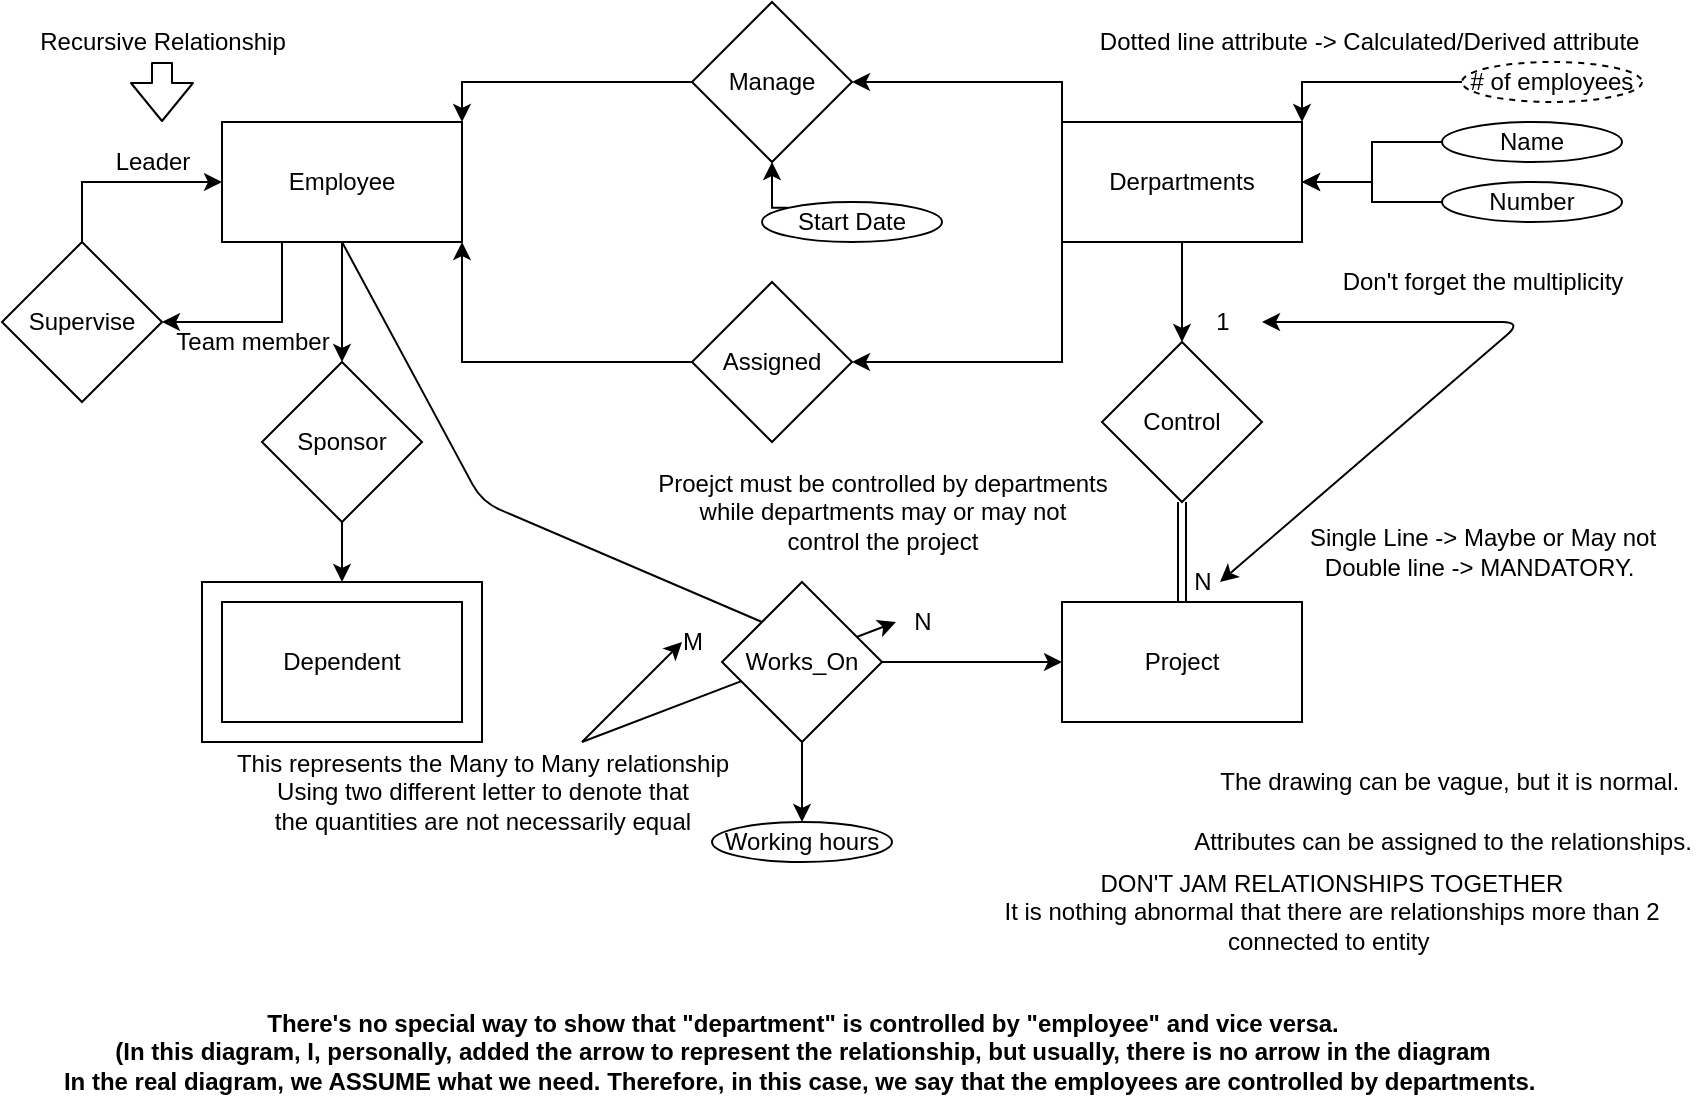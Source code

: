 <mxfile version="15.2.7" type="github">
  <diagram id="-j4W8ajl_okpw4RgpCke" name="Page-1">
    <mxGraphModel dx="946" dy="589" grid="1" gridSize="10" guides="1" tooltips="1" connect="1" arrows="1" fold="1" page="1" pageScale="1" pageWidth="850" pageHeight="1100" math="0" shadow="0">
      <root>
        <mxCell id="0" />
        <mxCell id="1" parent="0" />
        <mxCell id="bjb8TFt1GVLLZXTYinY1-65" value="" style="rounded=0;whiteSpace=wrap;html=1;strokeColor=default;" vertex="1" parent="1">
          <mxGeometry x="100" y="290" width="140" height="80" as="geometry" />
        </mxCell>
        <mxCell id="bjb8TFt1GVLLZXTYinY1-58" value="" style="endArrow=classic;html=1;entryX=-0.15;entryY=0.5;entryDx=0;entryDy=0;entryPerimeter=0;" edge="1" parent="1" target="bjb8TFt1GVLLZXTYinY1-55">
          <mxGeometry width="50" height="50" relative="1" as="geometry">
            <mxPoint x="290" y="370" as="sourcePoint" />
            <mxPoint x="430" y="310" as="targetPoint" />
          </mxGeometry>
        </mxCell>
        <mxCell id="bjb8TFt1GVLLZXTYinY1-34" style="edgeStyle=orthogonalEdgeStyle;rounded=0;orthogonalLoop=1;jettySize=auto;html=1;exitX=0.25;exitY=1;exitDx=0;exitDy=0;entryX=1;entryY=0.5;entryDx=0;entryDy=0;" edge="1" parent="1" source="bjb8TFt1GVLLZXTYinY1-1" target="bjb8TFt1GVLLZXTYinY1-32">
          <mxGeometry relative="1" as="geometry" />
        </mxCell>
        <mxCell id="bjb8TFt1GVLLZXTYinY1-43" style="edgeStyle=orthogonalEdgeStyle;rounded=0;orthogonalLoop=1;jettySize=auto;html=1;exitX=0.5;exitY=1;exitDx=0;exitDy=0;" edge="1" parent="1" source="bjb8TFt1GVLLZXTYinY1-1" target="bjb8TFt1GVLLZXTYinY1-42">
          <mxGeometry relative="1" as="geometry" />
        </mxCell>
        <mxCell id="bjb8TFt1GVLLZXTYinY1-1" value="Employee" style="rounded=0;whiteSpace=wrap;html=1;" vertex="1" parent="1">
          <mxGeometry x="110" y="60" width="120" height="60" as="geometry" />
        </mxCell>
        <mxCell id="bjb8TFt1GVLLZXTYinY1-7" style="edgeStyle=orthogonalEdgeStyle;rounded=0;orthogonalLoop=1;jettySize=auto;html=1;exitX=0;exitY=0;exitDx=0;exitDy=0;entryX=1;entryY=0.5;entryDx=0;entryDy=0;" edge="1" parent="1" source="bjb8TFt1GVLLZXTYinY1-2" target="bjb8TFt1GVLLZXTYinY1-5">
          <mxGeometry relative="1" as="geometry" />
        </mxCell>
        <mxCell id="bjb8TFt1GVLLZXTYinY1-15" style="edgeStyle=orthogonalEdgeStyle;rounded=0;orthogonalLoop=1;jettySize=auto;html=1;exitX=0.5;exitY=1;exitDx=0;exitDy=0;entryX=0.5;entryY=0;entryDx=0;entryDy=0;" edge="1" parent="1" source="bjb8TFt1GVLLZXTYinY1-2" target="bjb8TFt1GVLLZXTYinY1-14">
          <mxGeometry relative="1" as="geometry" />
        </mxCell>
        <mxCell id="bjb8TFt1GVLLZXTYinY1-19" style="edgeStyle=orthogonalEdgeStyle;rounded=0;orthogonalLoop=1;jettySize=auto;html=1;exitX=0;exitY=1;exitDx=0;exitDy=0;entryX=1;entryY=0.5;entryDx=0;entryDy=0;" edge="1" parent="1" source="bjb8TFt1GVLLZXTYinY1-2" target="bjb8TFt1GVLLZXTYinY1-18">
          <mxGeometry relative="1" as="geometry" />
        </mxCell>
        <mxCell id="bjb8TFt1GVLLZXTYinY1-2" value="Derpartments" style="rounded=0;whiteSpace=wrap;html=1;" vertex="1" parent="1">
          <mxGeometry x="530" y="60" width="120" height="60" as="geometry" />
        </mxCell>
        <mxCell id="bjb8TFt1GVLLZXTYinY1-3" value="Dependent" style="rounded=0;whiteSpace=wrap;html=1;strokeColor=default;" vertex="1" parent="1">
          <mxGeometry x="110" y="300" width="120" height="60" as="geometry" />
        </mxCell>
        <mxCell id="bjb8TFt1GVLLZXTYinY1-4" value="Project" style="rounded=0;whiteSpace=wrap;html=1;" vertex="1" parent="1">
          <mxGeometry x="530" y="300" width="120" height="60" as="geometry" />
        </mxCell>
        <mxCell id="bjb8TFt1GVLLZXTYinY1-17" style="edgeStyle=orthogonalEdgeStyle;rounded=0;orthogonalLoop=1;jettySize=auto;html=1;exitX=0;exitY=0.5;exitDx=0;exitDy=0;entryX=1;entryY=0;entryDx=0;entryDy=0;" edge="1" parent="1" source="bjb8TFt1GVLLZXTYinY1-5" target="bjb8TFt1GVLLZXTYinY1-1">
          <mxGeometry relative="1" as="geometry" />
        </mxCell>
        <mxCell id="bjb8TFt1GVLLZXTYinY1-5" value="Manage" style="rhombus;whiteSpace=wrap;html=1;" vertex="1" parent="1">
          <mxGeometry x="345" width="80" height="80" as="geometry" />
        </mxCell>
        <mxCell id="bjb8TFt1GVLLZXTYinY1-9" style="edgeStyle=orthogonalEdgeStyle;rounded=0;orthogonalLoop=1;jettySize=auto;html=1;exitX=0;exitY=0;exitDx=0;exitDy=0;entryX=0.5;entryY=1;entryDx=0;entryDy=0;" edge="1" parent="1" source="bjb8TFt1GVLLZXTYinY1-8" target="bjb8TFt1GVLLZXTYinY1-5">
          <mxGeometry relative="1" as="geometry" />
        </mxCell>
        <mxCell id="bjb8TFt1GVLLZXTYinY1-8" value="Start Date" style="ellipse;whiteSpace=wrap;html=1;" vertex="1" parent="1">
          <mxGeometry x="380" y="100" width="90" height="20" as="geometry" />
        </mxCell>
        <mxCell id="bjb8TFt1GVLLZXTYinY1-12" style="edgeStyle=orthogonalEdgeStyle;rounded=0;orthogonalLoop=1;jettySize=auto;html=1;exitX=0;exitY=0.5;exitDx=0;exitDy=0;entryX=1;entryY=0.5;entryDx=0;entryDy=0;" edge="1" parent="1" source="bjb8TFt1GVLLZXTYinY1-10" target="bjb8TFt1GVLLZXTYinY1-2">
          <mxGeometry relative="1" as="geometry" />
        </mxCell>
        <mxCell id="bjb8TFt1GVLLZXTYinY1-10" value="Name" style="ellipse;whiteSpace=wrap;html=1;" vertex="1" parent="1">
          <mxGeometry x="720" y="60" width="90" height="20" as="geometry" />
        </mxCell>
        <mxCell id="bjb8TFt1GVLLZXTYinY1-13" style="edgeStyle=orthogonalEdgeStyle;rounded=0;orthogonalLoop=1;jettySize=auto;html=1;exitX=0;exitY=0.5;exitDx=0;exitDy=0;" edge="1" parent="1" source="bjb8TFt1GVLLZXTYinY1-11" target="bjb8TFt1GVLLZXTYinY1-2">
          <mxGeometry relative="1" as="geometry" />
        </mxCell>
        <mxCell id="bjb8TFt1GVLLZXTYinY1-11" value="Number" style="ellipse;whiteSpace=wrap;html=1;" vertex="1" parent="1">
          <mxGeometry x="720" y="90" width="90" height="20" as="geometry" />
        </mxCell>
        <mxCell id="bjb8TFt1GVLLZXTYinY1-16" style="edgeStyle=orthogonalEdgeStyle;rounded=0;orthogonalLoop=1;jettySize=auto;html=1;exitX=0.5;exitY=1;exitDx=0;exitDy=0;entryX=0.5;entryY=0;entryDx=0;entryDy=0;shape=link;" edge="1" parent="1" source="bjb8TFt1GVLLZXTYinY1-14" target="bjb8TFt1GVLLZXTYinY1-4">
          <mxGeometry relative="1" as="geometry" />
        </mxCell>
        <mxCell id="bjb8TFt1GVLLZXTYinY1-14" value="Control" style="rhombus;whiteSpace=wrap;html=1;" vertex="1" parent="1">
          <mxGeometry x="550" y="170" width="80" height="80" as="geometry" />
        </mxCell>
        <mxCell id="bjb8TFt1GVLLZXTYinY1-20" style="edgeStyle=orthogonalEdgeStyle;rounded=0;orthogonalLoop=1;jettySize=auto;html=1;exitX=0;exitY=0.5;exitDx=0;exitDy=0;entryX=1;entryY=1;entryDx=0;entryDy=0;" edge="1" parent="1" source="bjb8TFt1GVLLZXTYinY1-18" target="bjb8TFt1GVLLZXTYinY1-1">
          <mxGeometry relative="1" as="geometry" />
        </mxCell>
        <mxCell id="bjb8TFt1GVLLZXTYinY1-18" value="Assigned" style="rhombus;whiteSpace=wrap;html=1;" vertex="1" parent="1">
          <mxGeometry x="345" y="140" width="80" height="80" as="geometry" />
        </mxCell>
        <mxCell id="bjb8TFt1GVLLZXTYinY1-21" value="DON&#39;T JAM RELATIONSHIPS TOGETHER&lt;br&gt;It is nothing abnormal that there are relationships more than 2&lt;br&gt;connected to entity&amp;nbsp;" style="text;html=1;strokeColor=none;fillColor=none;align=center;verticalAlign=middle;whiteSpace=wrap;rounded=0;" vertex="1" parent="1">
          <mxGeometry x="480" y="440" width="370" height="30" as="geometry" />
        </mxCell>
        <mxCell id="bjb8TFt1GVLLZXTYinY1-22" value="The drawing can be vague, but it is normal.&amp;nbsp;" style="text;html=1;align=center;verticalAlign=middle;resizable=0;points=[];autosize=1;strokeColor=none;fillColor=none;" vertex="1" parent="1">
          <mxGeometry x="600" y="380" width="250" height="20" as="geometry" />
        </mxCell>
        <mxCell id="bjb8TFt1GVLLZXTYinY1-24" style="edgeStyle=orthogonalEdgeStyle;rounded=0;orthogonalLoop=1;jettySize=auto;html=1;exitX=1;exitY=0.5;exitDx=0;exitDy=0;entryX=0;entryY=0.5;entryDx=0;entryDy=0;" edge="1" parent="1" source="bjb8TFt1GVLLZXTYinY1-23" target="bjb8TFt1GVLLZXTYinY1-4">
          <mxGeometry relative="1" as="geometry" />
        </mxCell>
        <mxCell id="bjb8TFt1GVLLZXTYinY1-30" style="edgeStyle=orthogonalEdgeStyle;rounded=0;orthogonalLoop=1;jettySize=auto;html=1;exitX=0.5;exitY=1;exitDx=0;exitDy=0;entryX=0.5;entryY=0;entryDx=0;entryDy=0;" edge="1" parent="1" source="bjb8TFt1GVLLZXTYinY1-23" target="bjb8TFt1GVLLZXTYinY1-29">
          <mxGeometry relative="1" as="geometry" />
        </mxCell>
        <mxCell id="bjb8TFt1GVLLZXTYinY1-23" value="Works_On" style="rhombus;whiteSpace=wrap;html=1;" vertex="1" parent="1">
          <mxGeometry x="360" y="290" width="80" height="80" as="geometry" />
        </mxCell>
        <mxCell id="bjb8TFt1GVLLZXTYinY1-28" value="" style="endArrow=none;html=1;entryX=0.5;entryY=1;entryDx=0;entryDy=0;exitX=0;exitY=0;exitDx=0;exitDy=0;" edge="1" parent="1" source="bjb8TFt1GVLLZXTYinY1-23" target="bjb8TFt1GVLLZXTYinY1-1">
          <mxGeometry width="50" height="50" relative="1" as="geometry">
            <mxPoint x="400" y="290" as="sourcePoint" />
            <mxPoint x="450" y="240" as="targetPoint" />
            <Array as="points">
              <mxPoint x="240" y="250" />
            </Array>
          </mxGeometry>
        </mxCell>
        <mxCell id="bjb8TFt1GVLLZXTYinY1-29" value="Working hours" style="ellipse;whiteSpace=wrap;html=1;" vertex="1" parent="1">
          <mxGeometry x="355" y="410" width="90" height="20" as="geometry" />
        </mxCell>
        <mxCell id="bjb8TFt1GVLLZXTYinY1-31" value="Attributes can be assigned to the relationships.&lt;br&gt;" style="text;html=1;align=center;verticalAlign=middle;resizable=0;points=[];autosize=1;strokeColor=none;fillColor=none;" vertex="1" parent="1">
          <mxGeometry x="590" y="410" width="260" height="20" as="geometry" />
        </mxCell>
        <mxCell id="bjb8TFt1GVLLZXTYinY1-33" style="edgeStyle=orthogonalEdgeStyle;rounded=0;orthogonalLoop=1;jettySize=auto;html=1;exitX=0.5;exitY=0;exitDx=0;exitDy=0;" edge="1" parent="1" source="bjb8TFt1GVLLZXTYinY1-32" target="bjb8TFt1GVLLZXTYinY1-1">
          <mxGeometry relative="1" as="geometry" />
        </mxCell>
        <mxCell id="bjb8TFt1GVLLZXTYinY1-32" value="Supervise" style="rhombus;whiteSpace=wrap;html=1;" vertex="1" parent="1">
          <mxGeometry y="120" width="80" height="80" as="geometry" />
        </mxCell>
        <mxCell id="bjb8TFt1GVLLZXTYinY1-35" value="Recursive Relationship" style="text;html=1;align=center;verticalAlign=middle;resizable=0;points=[];autosize=1;strokeColor=none;fillColor=none;" vertex="1" parent="1">
          <mxGeometry x="10" y="10" width="140" height="20" as="geometry" />
        </mxCell>
        <mxCell id="bjb8TFt1GVLLZXTYinY1-37" value="" style="shape=flexArrow;endArrow=classic;html=1;" edge="1" parent="1" source="bjb8TFt1GVLLZXTYinY1-35">
          <mxGeometry width="50" height="50" relative="1" as="geometry">
            <mxPoint x="60" y="70" as="sourcePoint" />
            <mxPoint x="80" y="60" as="targetPoint" />
          </mxGeometry>
        </mxCell>
        <mxCell id="bjb8TFt1GVLLZXTYinY1-38" value="Team member" style="text;html=1;align=center;verticalAlign=middle;resizable=0;points=[];autosize=1;strokeColor=none;fillColor=none;" vertex="1" parent="1">
          <mxGeometry x="80" y="160" width="90" height="20" as="geometry" />
        </mxCell>
        <mxCell id="bjb8TFt1GVLLZXTYinY1-39" value="Leader" style="text;html=1;align=center;verticalAlign=middle;resizable=0;points=[];autosize=1;strokeColor=none;fillColor=none;" vertex="1" parent="1">
          <mxGeometry x="50" y="70" width="50" height="20" as="geometry" />
        </mxCell>
        <mxCell id="bjb8TFt1GVLLZXTYinY1-41" value="&lt;b&gt;There&#39;s no special way to show that &quot;department&quot; is controlled by &quot;employee&quot; and vice versa.&lt;br&gt;(In this diagram, I, personally, added the arrow to represent the relationship, but usually, there is no arrow in the diagram&lt;br&gt;In the real diagram, we ASSUME what we need. Therefore, in this case, we say that the employees are controlled by departments.&amp;nbsp;&lt;br&gt;&lt;/b&gt;" style="text;html=1;align=center;verticalAlign=middle;resizable=0;points=[];autosize=1;strokeColor=none;fillColor=none;" vertex="1" parent="1">
          <mxGeometry x="25" y="500" width="750" height="50" as="geometry" />
        </mxCell>
        <mxCell id="bjb8TFt1GVLLZXTYinY1-66" style="edgeStyle=orthogonalEdgeStyle;rounded=0;orthogonalLoop=1;jettySize=auto;html=1;exitX=0.5;exitY=1;exitDx=0;exitDy=0;entryX=0.5;entryY=0;entryDx=0;entryDy=0;" edge="1" parent="1" source="bjb8TFt1GVLLZXTYinY1-42" target="bjb8TFt1GVLLZXTYinY1-65">
          <mxGeometry relative="1" as="geometry" />
        </mxCell>
        <mxCell id="bjb8TFt1GVLLZXTYinY1-42" value="Sponsor" style="rhombus;whiteSpace=wrap;html=1;" vertex="1" parent="1">
          <mxGeometry x="130" y="180" width="80" height="80" as="geometry" />
        </mxCell>
        <mxCell id="bjb8TFt1GVLLZXTYinY1-46" value="Single Line -&amp;gt; Maybe or May not&lt;br&gt;Double line -&amp;gt; MANDATORY.&amp;nbsp;" style="text;html=1;align=center;verticalAlign=middle;resizable=0;points=[];autosize=1;strokeColor=none;fillColor=none;" vertex="1" parent="1">
          <mxGeometry x="645" y="260" width="190" height="30" as="geometry" />
        </mxCell>
        <mxCell id="bjb8TFt1GVLLZXTYinY1-49" value="Proejct must be controlled by departments&lt;br&gt;while departments may or may not&lt;br&gt;control the project" style="text;html=1;align=center;verticalAlign=middle;resizable=0;points=[];autosize=1;strokeColor=none;fillColor=none;" vertex="1" parent="1">
          <mxGeometry x="320" y="230" width="240" height="50" as="geometry" />
        </mxCell>
        <mxCell id="bjb8TFt1GVLLZXTYinY1-50" value="1" style="text;html=1;align=center;verticalAlign=middle;resizable=0;points=[];autosize=1;strokeColor=none;fillColor=none;" vertex="1" parent="1">
          <mxGeometry x="600" y="150" width="20" height="20" as="geometry" />
        </mxCell>
        <mxCell id="bjb8TFt1GVLLZXTYinY1-51" value="N" style="text;html=1;align=center;verticalAlign=middle;resizable=0;points=[];autosize=1;strokeColor=none;fillColor=none;" vertex="1" parent="1">
          <mxGeometry x="590" y="280" width="20" height="20" as="geometry" />
        </mxCell>
        <mxCell id="bjb8TFt1GVLLZXTYinY1-53" value="" style="endArrow=classic;startArrow=classic;html=1;exitX=0.95;exitY=0.5;exitDx=0;exitDy=0;exitPerimeter=0;" edge="1" parent="1" source="bjb8TFt1GVLLZXTYinY1-51">
          <mxGeometry width="50" height="50" relative="1" as="geometry">
            <mxPoint x="695" y="200" as="sourcePoint" />
            <mxPoint x="630" y="160" as="targetPoint" />
            <Array as="points">
              <mxPoint x="760" y="160" />
            </Array>
          </mxGeometry>
        </mxCell>
        <mxCell id="bjb8TFt1GVLLZXTYinY1-54" value="Don&#39;t forget the multiplicity" style="text;html=1;align=center;verticalAlign=middle;resizable=0;points=[];autosize=1;strokeColor=none;fillColor=none;" vertex="1" parent="1">
          <mxGeometry x="660" y="130" width="160" height="20" as="geometry" />
        </mxCell>
        <mxCell id="bjb8TFt1GVLLZXTYinY1-55" value="N" style="text;html=1;align=center;verticalAlign=middle;resizable=0;points=[];autosize=1;strokeColor=none;fillColor=none;" vertex="1" parent="1">
          <mxGeometry x="450" y="300" width="20" height="20" as="geometry" />
        </mxCell>
        <mxCell id="bjb8TFt1GVLLZXTYinY1-56" value="M" style="text;html=1;align=center;verticalAlign=middle;resizable=0;points=[];autosize=1;strokeColor=none;fillColor=none;" vertex="1" parent="1">
          <mxGeometry x="330" y="310" width="30" height="20" as="geometry" />
        </mxCell>
        <mxCell id="bjb8TFt1GVLLZXTYinY1-57" value="" style="endArrow=classic;html=1;" edge="1" parent="1">
          <mxGeometry width="50" height="50" relative="1" as="geometry">
            <mxPoint x="290" y="370" as="sourcePoint" />
            <mxPoint x="340" y="320" as="targetPoint" />
          </mxGeometry>
        </mxCell>
        <mxCell id="bjb8TFt1GVLLZXTYinY1-60" value="This represents the Many to Many relationship&lt;br&gt;Using two different letter to denote that&lt;br&gt;the quantities are not necessarily equal" style="text;html=1;align=center;verticalAlign=middle;resizable=0;points=[];autosize=1;strokeColor=none;fillColor=none;" vertex="1" parent="1">
          <mxGeometry x="110" y="370" width="260" height="50" as="geometry" />
        </mxCell>
        <mxCell id="bjb8TFt1GVLLZXTYinY1-62" style="edgeStyle=orthogonalEdgeStyle;rounded=0;orthogonalLoop=1;jettySize=auto;html=1;exitX=0;exitY=0.5;exitDx=0;exitDy=0;entryX=1;entryY=0;entryDx=0;entryDy=0;" edge="1" parent="1" source="bjb8TFt1GVLLZXTYinY1-61" target="bjb8TFt1GVLLZXTYinY1-2">
          <mxGeometry relative="1" as="geometry" />
        </mxCell>
        <mxCell id="bjb8TFt1GVLLZXTYinY1-61" value="# of employees" style="ellipse;whiteSpace=wrap;html=1;dashed=1;" vertex="1" parent="1">
          <mxGeometry x="730" y="30" width="90" height="20" as="geometry" />
        </mxCell>
        <mxCell id="bjb8TFt1GVLLZXTYinY1-63" value="Dotted line attribute -&amp;gt; Calculated/Derived attribute&amp;nbsp;" style="text;html=1;align=center;verticalAlign=middle;resizable=0;points=[];autosize=1;strokeColor=none;fillColor=none;" vertex="1" parent="1">
          <mxGeometry x="540" y="10" width="290" height="20" as="geometry" />
        </mxCell>
      </root>
    </mxGraphModel>
  </diagram>
</mxfile>
